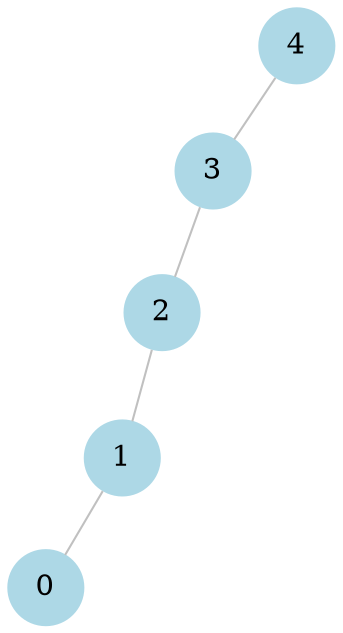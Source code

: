 graph G {
graph [layout = neato]
node [shape = circle,
style = filled,
style = filled,
color = lightblue]
edge [color = silver]
0;
1;
2;
3;
4;
0--1 ;
1--2 ;
2--3 ;
3--4 ;
}
